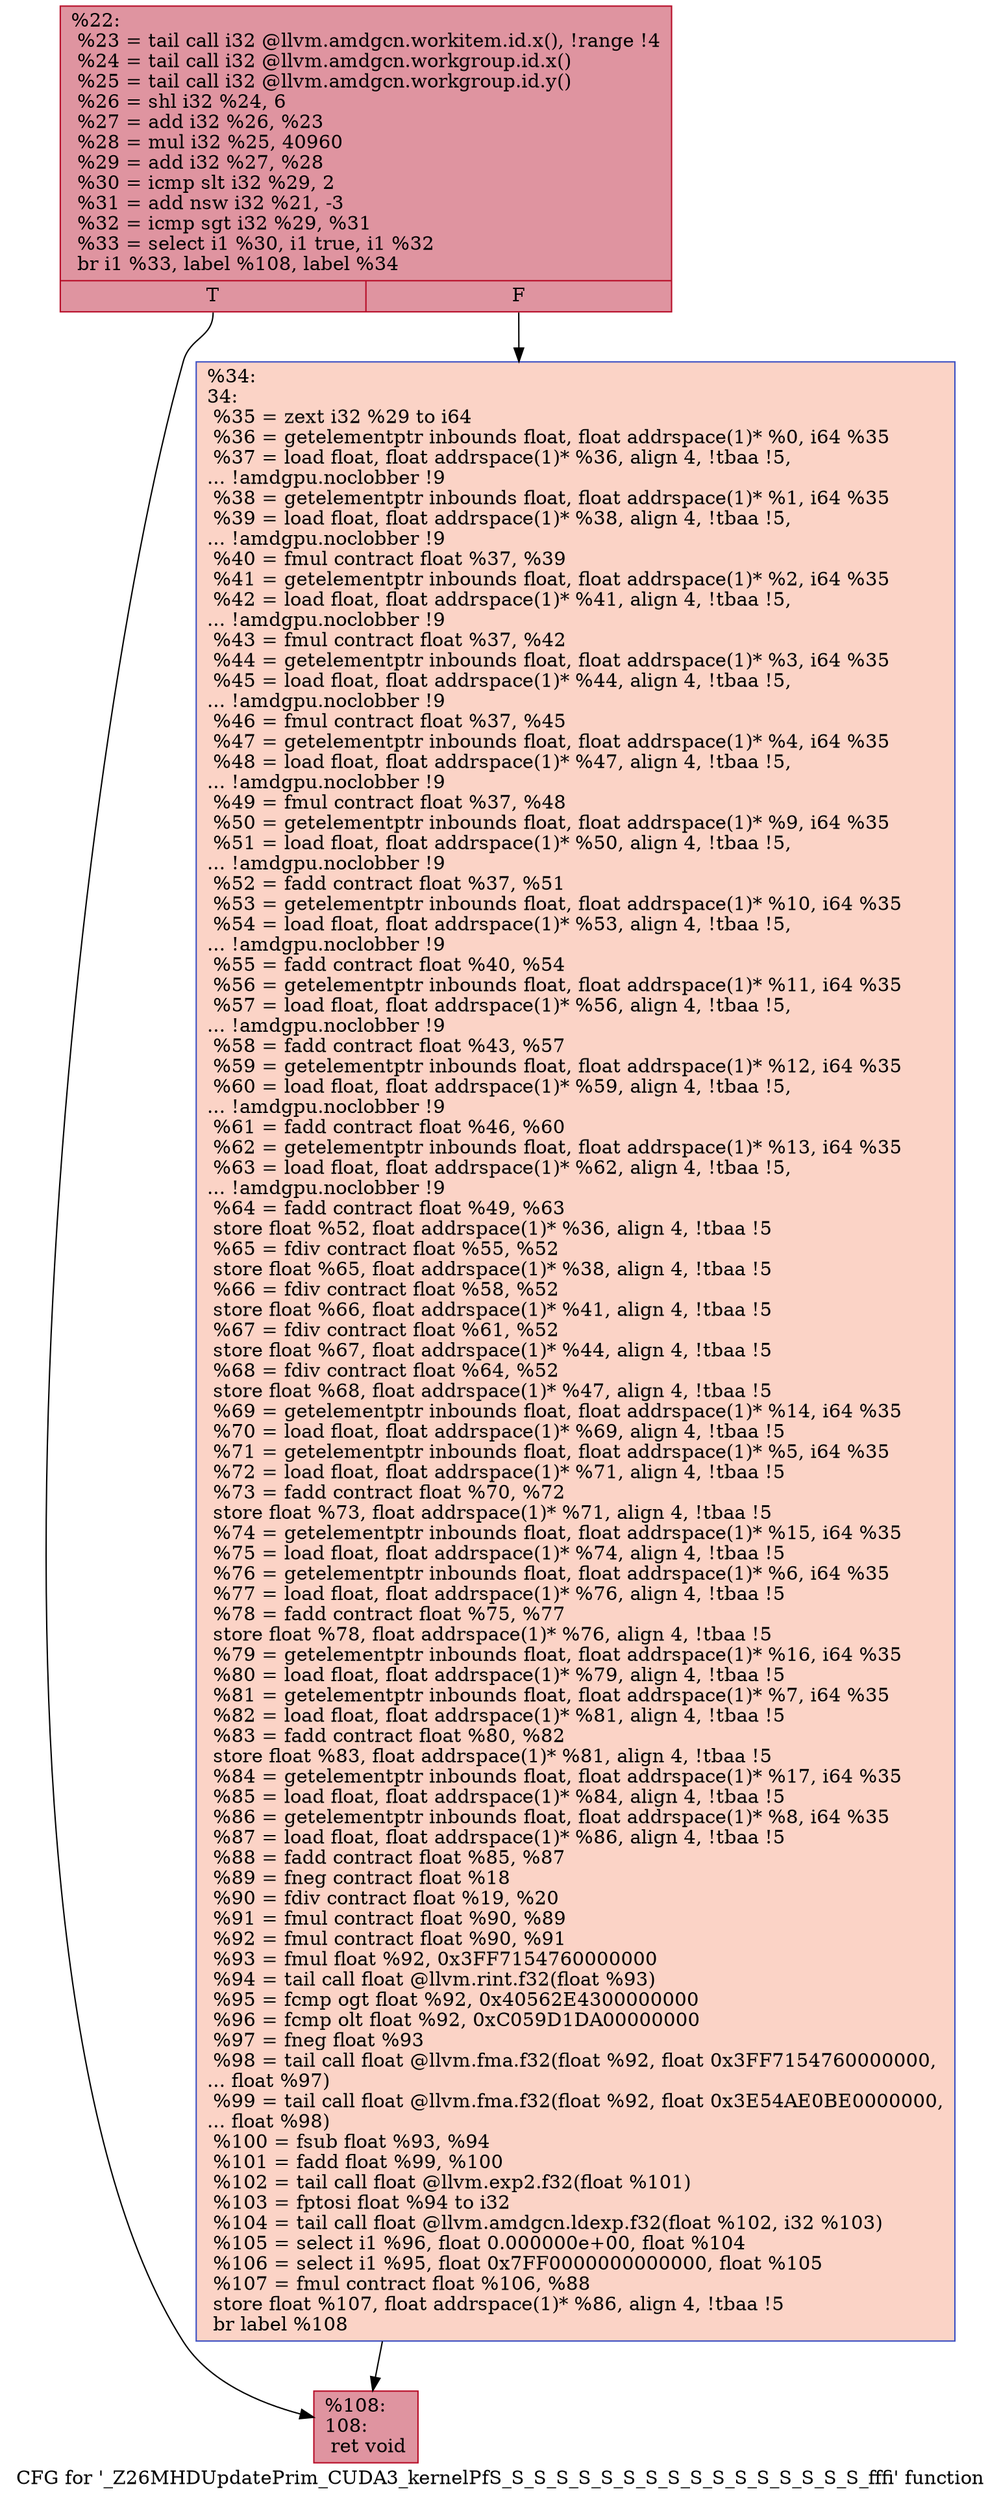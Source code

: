 digraph "CFG for '_Z26MHDUpdatePrim_CUDA3_kernelPfS_S_S_S_S_S_S_S_S_S_S_S_S_S_S_S_S_fffi' function" {
	label="CFG for '_Z26MHDUpdatePrim_CUDA3_kernelPfS_S_S_S_S_S_S_S_S_S_S_S_S_S_S_S_S_fffi' function";

	Node0x4c68a60 [shape=record,color="#b70d28ff", style=filled, fillcolor="#b70d2870",label="{%22:\l  %23 = tail call i32 @llvm.amdgcn.workitem.id.x(), !range !4\l  %24 = tail call i32 @llvm.amdgcn.workgroup.id.x()\l  %25 = tail call i32 @llvm.amdgcn.workgroup.id.y()\l  %26 = shl i32 %24, 6\l  %27 = add i32 %26, %23\l  %28 = mul i32 %25, 40960\l  %29 = add i32 %27, %28\l  %30 = icmp slt i32 %29, 2\l  %31 = add nsw i32 %21, -3\l  %32 = icmp sgt i32 %29, %31\l  %33 = select i1 %30, i1 true, i1 %32\l  br i1 %33, label %108, label %34\l|{<s0>T|<s1>F}}"];
	Node0x4c68a60:s0 -> Node0x4c6b850;
	Node0x4c68a60:s1 -> Node0x4c6b8e0;
	Node0x4c6b8e0 [shape=record,color="#3d50c3ff", style=filled, fillcolor="#f59c7d70",label="{%34:\l34:                                               \l  %35 = zext i32 %29 to i64\l  %36 = getelementptr inbounds float, float addrspace(1)* %0, i64 %35\l  %37 = load float, float addrspace(1)* %36, align 4, !tbaa !5,\l... !amdgpu.noclobber !9\l  %38 = getelementptr inbounds float, float addrspace(1)* %1, i64 %35\l  %39 = load float, float addrspace(1)* %38, align 4, !tbaa !5,\l... !amdgpu.noclobber !9\l  %40 = fmul contract float %37, %39\l  %41 = getelementptr inbounds float, float addrspace(1)* %2, i64 %35\l  %42 = load float, float addrspace(1)* %41, align 4, !tbaa !5,\l... !amdgpu.noclobber !9\l  %43 = fmul contract float %37, %42\l  %44 = getelementptr inbounds float, float addrspace(1)* %3, i64 %35\l  %45 = load float, float addrspace(1)* %44, align 4, !tbaa !5,\l... !amdgpu.noclobber !9\l  %46 = fmul contract float %37, %45\l  %47 = getelementptr inbounds float, float addrspace(1)* %4, i64 %35\l  %48 = load float, float addrspace(1)* %47, align 4, !tbaa !5,\l... !amdgpu.noclobber !9\l  %49 = fmul contract float %37, %48\l  %50 = getelementptr inbounds float, float addrspace(1)* %9, i64 %35\l  %51 = load float, float addrspace(1)* %50, align 4, !tbaa !5,\l... !amdgpu.noclobber !9\l  %52 = fadd contract float %37, %51\l  %53 = getelementptr inbounds float, float addrspace(1)* %10, i64 %35\l  %54 = load float, float addrspace(1)* %53, align 4, !tbaa !5,\l... !amdgpu.noclobber !9\l  %55 = fadd contract float %40, %54\l  %56 = getelementptr inbounds float, float addrspace(1)* %11, i64 %35\l  %57 = load float, float addrspace(1)* %56, align 4, !tbaa !5,\l... !amdgpu.noclobber !9\l  %58 = fadd contract float %43, %57\l  %59 = getelementptr inbounds float, float addrspace(1)* %12, i64 %35\l  %60 = load float, float addrspace(1)* %59, align 4, !tbaa !5,\l... !amdgpu.noclobber !9\l  %61 = fadd contract float %46, %60\l  %62 = getelementptr inbounds float, float addrspace(1)* %13, i64 %35\l  %63 = load float, float addrspace(1)* %62, align 4, !tbaa !5,\l... !amdgpu.noclobber !9\l  %64 = fadd contract float %49, %63\l  store float %52, float addrspace(1)* %36, align 4, !tbaa !5\l  %65 = fdiv contract float %55, %52\l  store float %65, float addrspace(1)* %38, align 4, !tbaa !5\l  %66 = fdiv contract float %58, %52\l  store float %66, float addrspace(1)* %41, align 4, !tbaa !5\l  %67 = fdiv contract float %61, %52\l  store float %67, float addrspace(1)* %44, align 4, !tbaa !5\l  %68 = fdiv contract float %64, %52\l  store float %68, float addrspace(1)* %47, align 4, !tbaa !5\l  %69 = getelementptr inbounds float, float addrspace(1)* %14, i64 %35\l  %70 = load float, float addrspace(1)* %69, align 4, !tbaa !5\l  %71 = getelementptr inbounds float, float addrspace(1)* %5, i64 %35\l  %72 = load float, float addrspace(1)* %71, align 4, !tbaa !5\l  %73 = fadd contract float %70, %72\l  store float %73, float addrspace(1)* %71, align 4, !tbaa !5\l  %74 = getelementptr inbounds float, float addrspace(1)* %15, i64 %35\l  %75 = load float, float addrspace(1)* %74, align 4, !tbaa !5\l  %76 = getelementptr inbounds float, float addrspace(1)* %6, i64 %35\l  %77 = load float, float addrspace(1)* %76, align 4, !tbaa !5\l  %78 = fadd contract float %75, %77\l  store float %78, float addrspace(1)* %76, align 4, !tbaa !5\l  %79 = getelementptr inbounds float, float addrspace(1)* %16, i64 %35\l  %80 = load float, float addrspace(1)* %79, align 4, !tbaa !5\l  %81 = getelementptr inbounds float, float addrspace(1)* %7, i64 %35\l  %82 = load float, float addrspace(1)* %81, align 4, !tbaa !5\l  %83 = fadd contract float %80, %82\l  store float %83, float addrspace(1)* %81, align 4, !tbaa !5\l  %84 = getelementptr inbounds float, float addrspace(1)* %17, i64 %35\l  %85 = load float, float addrspace(1)* %84, align 4, !tbaa !5\l  %86 = getelementptr inbounds float, float addrspace(1)* %8, i64 %35\l  %87 = load float, float addrspace(1)* %86, align 4, !tbaa !5\l  %88 = fadd contract float %85, %87\l  %89 = fneg contract float %18\l  %90 = fdiv contract float %19, %20\l  %91 = fmul contract float %90, %89\l  %92 = fmul contract float %90, %91\l  %93 = fmul float %92, 0x3FF7154760000000\l  %94 = tail call float @llvm.rint.f32(float %93)\l  %95 = fcmp ogt float %92, 0x40562E4300000000\l  %96 = fcmp olt float %92, 0xC059D1DA00000000\l  %97 = fneg float %93\l  %98 = tail call float @llvm.fma.f32(float %92, float 0x3FF7154760000000,\l... float %97)\l  %99 = tail call float @llvm.fma.f32(float %92, float 0x3E54AE0BE0000000,\l... float %98)\l  %100 = fsub float %93, %94\l  %101 = fadd float %99, %100\l  %102 = tail call float @llvm.exp2.f32(float %101)\l  %103 = fptosi float %94 to i32\l  %104 = tail call float @llvm.amdgcn.ldexp.f32(float %102, i32 %103)\l  %105 = select i1 %96, float 0.000000e+00, float %104\l  %106 = select i1 %95, float 0x7FF0000000000000, float %105\l  %107 = fmul contract float %106, %88\l  store float %107, float addrspace(1)* %86, align 4, !tbaa !5\l  br label %108\l}"];
	Node0x4c6b8e0 -> Node0x4c6b850;
	Node0x4c6b850 [shape=record,color="#b70d28ff", style=filled, fillcolor="#b70d2870",label="{%108:\l108:                                              \l  ret void\l}"];
}
